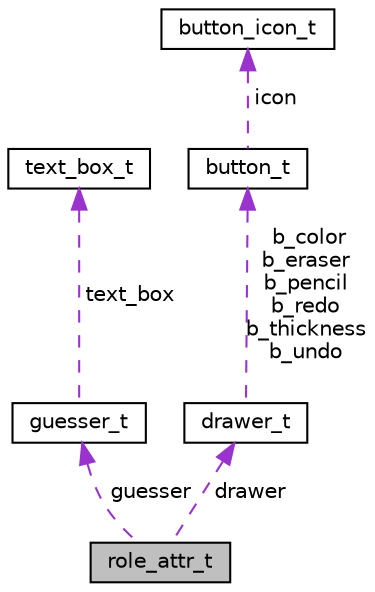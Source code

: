 digraph "role_attr_t"
{
 // LATEX_PDF_SIZE
  edge [fontname="Helvetica",fontsize="10",labelfontname="Helvetica",labelfontsize="10"];
  node [fontname="Helvetica",fontsize="10",shape=record];
  Node1 [label="role_attr_t",height=0.2,width=0.4,color="black", fillcolor="grey75", style="filled", fontcolor="black",tooltip=" "];
  Node2 -> Node1 [dir="back",color="darkorchid3",fontsize="10",style="dashed",label=" guesser" ,fontname="Helvetica"];
  Node2 [label="guesser_t",height=0.2,width=0.4,color="black", fillcolor="white", style="filled",URL="$structguesser__t.html",tooltip=" "];
  Node3 -> Node2 [dir="back",color="darkorchid3",fontsize="10",style="dashed",label=" text_box" ,fontname="Helvetica"];
  Node3 [label="text_box_t",height=0.2,width=0.4,color="black", fillcolor="white", style="filled",URL="$structtext__box__t.html",tooltip="Text box info."];
  Node4 -> Node1 [dir="back",color="darkorchid3",fontsize="10",style="dashed",label=" drawer" ,fontname="Helvetica"];
  Node4 [label="drawer_t",height=0.2,width=0.4,color="black", fillcolor="white", style="filled",URL="$structdrawer__t.html",tooltip=" "];
  Node5 -> Node4 [dir="back",color="darkorchid3",fontsize="10",style="dashed",label=" b_color\nb_eraser\nb_pencil\nb_redo\nb_thickness\nb_undo" ,fontname="Helvetica"];
  Node5 [label="button_t",height=0.2,width=0.4,color="black", fillcolor="white", style="filled",URL="$structbutton__t.html",tooltip=" "];
  Node6 -> Node5 [dir="back",color="darkorchid3",fontsize="10",style="dashed",label=" icon" ,fontname="Helvetica"];
  Node6 [label="button_icon_t",height=0.2,width=0.4,color="black", fillcolor="white", style="filled",URL="$structbutton__icon__t.html",tooltip=" "];
}
